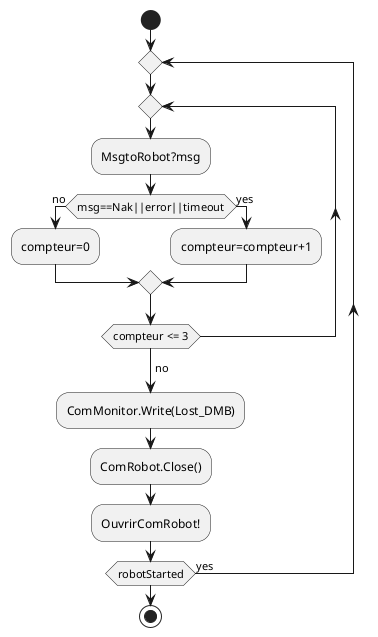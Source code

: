 @startuml
'Fonctionnalite 8 et 9 : 

skinparam monochrome true

start
repeat
repeat
:MsgtoRobot?msg;

if (msg==Nak||error||timeout) then (no)
  :compteur=0;
  else (yes)
  :compteur=compteur+1;
endif

repeat while (compteur <= 3)
-> no; 
:ComMonitor.Write(Lost_DMB);
:ComRobot.Close();
:OuvrirComRobot!;



repeat while (robotStarted) is (yes)
stop
@enduml
